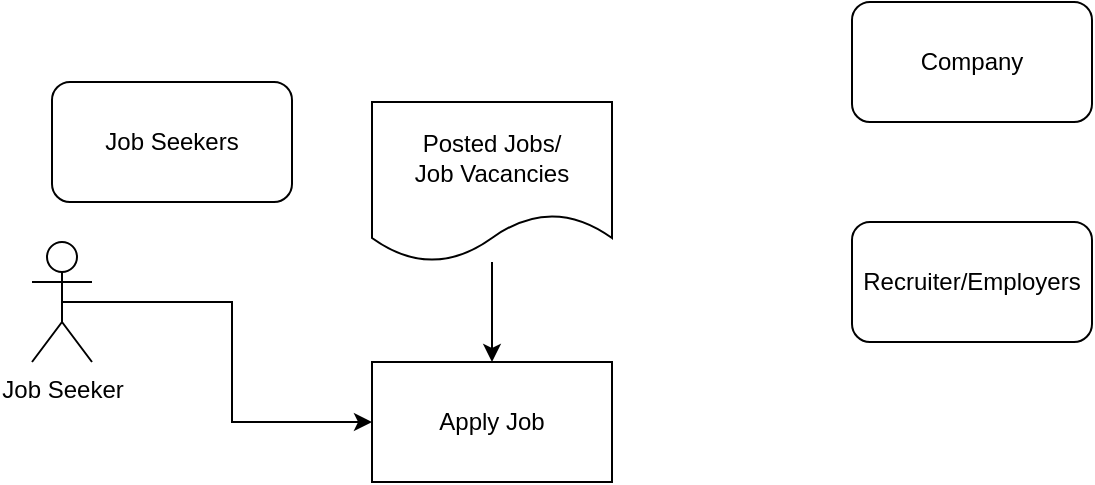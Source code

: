 <mxfile version="20.0.1" type="github">
  <diagram id="wbalTtKaecm9-t2Rqd4S" name="Page-1">
    <mxGraphModel dx="1157" dy="643" grid="1" gridSize="10" guides="1" tooltips="1" connect="1" arrows="1" fold="1" page="1" pageScale="1" pageWidth="850" pageHeight="1100" math="0" shadow="0">
      <root>
        <mxCell id="0" />
        <mxCell id="1" parent="0" />
        <mxCell id="kv7pUbfJyixGY9zZDfro-1" value="Apply Job" style="rounded=0;whiteSpace=wrap;html=1;" vertex="1" parent="1">
          <mxGeometry x="320" y="480" width="120" height="60" as="geometry" />
        </mxCell>
        <mxCell id="kv7pUbfJyixGY9zZDfro-2" value="Job Seekers" style="rounded=1;whiteSpace=wrap;html=1;" vertex="1" parent="1">
          <mxGeometry x="160" y="340" width="120" height="60" as="geometry" />
        </mxCell>
        <mxCell id="kv7pUbfJyixGY9zZDfro-3" value="Company" style="rounded=1;whiteSpace=wrap;html=1;" vertex="1" parent="1">
          <mxGeometry x="560" y="300" width="120" height="60" as="geometry" />
        </mxCell>
        <mxCell id="kv7pUbfJyixGY9zZDfro-4" value="Recruiter/Employers" style="rounded=1;whiteSpace=wrap;html=1;" vertex="1" parent="1">
          <mxGeometry x="560" y="410" width="120" height="60" as="geometry" />
        </mxCell>
        <mxCell id="kv7pUbfJyixGY9zZDfro-10" style="edgeStyle=orthogonalEdgeStyle;rounded=0;orthogonalLoop=1;jettySize=auto;html=1;exitX=0.5;exitY=0.5;exitDx=0;exitDy=0;exitPerimeter=0;" edge="1" parent="1" source="kv7pUbfJyixGY9zZDfro-5" target="kv7pUbfJyixGY9zZDfro-1">
          <mxGeometry relative="1" as="geometry">
            <mxPoint x="255" y="530" as="targetPoint" />
          </mxGeometry>
        </mxCell>
        <mxCell id="kv7pUbfJyixGY9zZDfro-5" value="Job Seeker" style="shape=umlActor;verticalLabelPosition=bottom;verticalAlign=top;html=1;outlineConnect=0;" vertex="1" parent="1">
          <mxGeometry x="150" y="420" width="30" height="60" as="geometry" />
        </mxCell>
        <mxCell id="kv7pUbfJyixGY9zZDfro-12" value="" style="edgeStyle=orthogonalEdgeStyle;rounded=0;orthogonalLoop=1;jettySize=auto;html=1;" edge="1" parent="1" source="kv7pUbfJyixGY9zZDfro-11" target="kv7pUbfJyixGY9zZDfro-1">
          <mxGeometry relative="1" as="geometry" />
        </mxCell>
        <mxCell id="kv7pUbfJyixGY9zZDfro-11" value="Posted Jobs/&lt;br&gt;Job Vacancies" style="shape=document;whiteSpace=wrap;html=1;boundedLbl=1;" vertex="1" parent="1">
          <mxGeometry x="320" y="350" width="120" height="80" as="geometry" />
        </mxCell>
      </root>
    </mxGraphModel>
  </diagram>
</mxfile>
